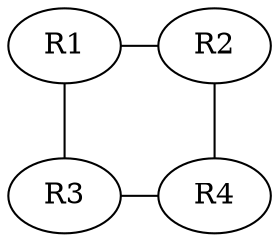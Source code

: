 graph G {
  R1
  R2
  R3
  R4
  R1 -- R2
  R3 -- R4
  R1 -- R3
  R2 -- R4
  { rank = same; R1 R2 }
  { rank = same; R3 R4 }
}
